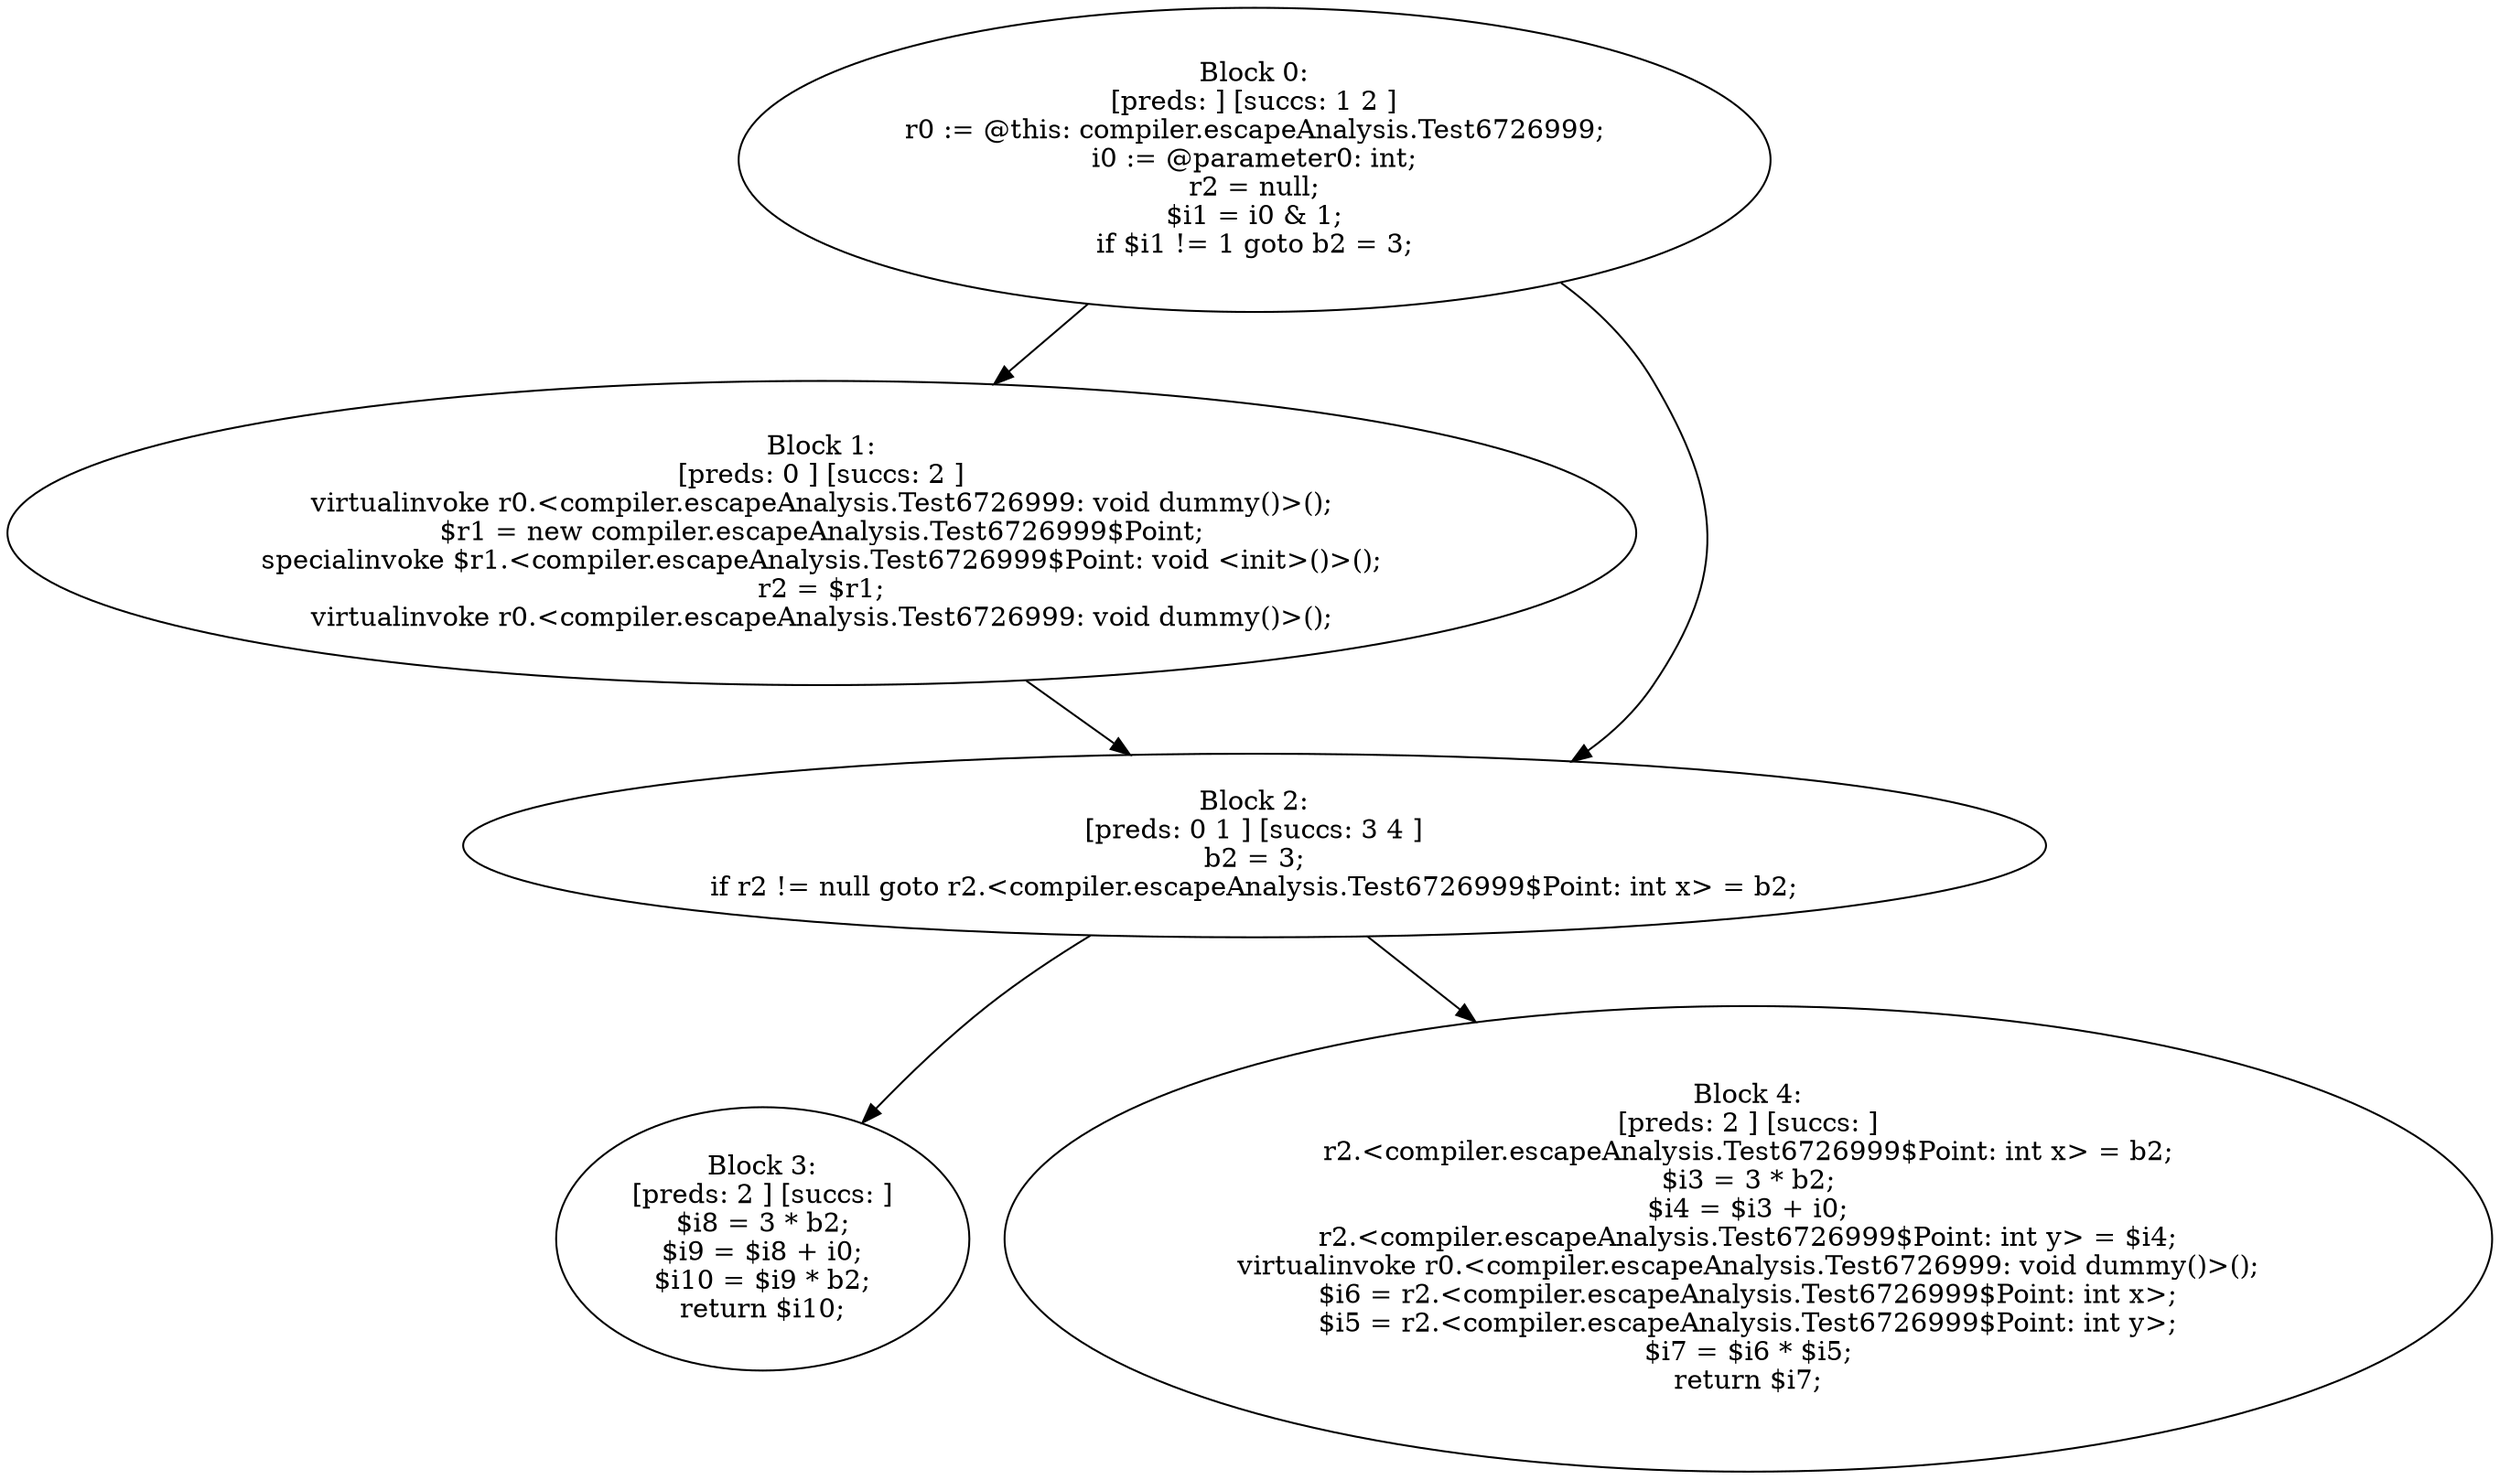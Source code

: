 digraph "unitGraph" {
    "Block 0:
[preds: ] [succs: 1 2 ]
r0 := @this: compiler.escapeAnalysis.Test6726999;
i0 := @parameter0: int;
r2 = null;
$i1 = i0 & 1;
if $i1 != 1 goto b2 = 3;
"
    "Block 1:
[preds: 0 ] [succs: 2 ]
virtualinvoke r0.<compiler.escapeAnalysis.Test6726999: void dummy()>();
$r1 = new compiler.escapeAnalysis.Test6726999$Point;
specialinvoke $r1.<compiler.escapeAnalysis.Test6726999$Point: void <init>()>();
r2 = $r1;
virtualinvoke r0.<compiler.escapeAnalysis.Test6726999: void dummy()>();
"
    "Block 2:
[preds: 0 1 ] [succs: 3 4 ]
b2 = 3;
if r2 != null goto r2.<compiler.escapeAnalysis.Test6726999$Point: int x> = b2;
"
    "Block 3:
[preds: 2 ] [succs: ]
$i8 = 3 * b2;
$i9 = $i8 + i0;
$i10 = $i9 * b2;
return $i10;
"
    "Block 4:
[preds: 2 ] [succs: ]
r2.<compiler.escapeAnalysis.Test6726999$Point: int x> = b2;
$i3 = 3 * b2;
$i4 = $i3 + i0;
r2.<compiler.escapeAnalysis.Test6726999$Point: int y> = $i4;
virtualinvoke r0.<compiler.escapeAnalysis.Test6726999: void dummy()>();
$i6 = r2.<compiler.escapeAnalysis.Test6726999$Point: int x>;
$i5 = r2.<compiler.escapeAnalysis.Test6726999$Point: int y>;
$i7 = $i6 * $i5;
return $i7;
"
    "Block 0:
[preds: ] [succs: 1 2 ]
r0 := @this: compiler.escapeAnalysis.Test6726999;
i0 := @parameter0: int;
r2 = null;
$i1 = i0 & 1;
if $i1 != 1 goto b2 = 3;
"->"Block 1:
[preds: 0 ] [succs: 2 ]
virtualinvoke r0.<compiler.escapeAnalysis.Test6726999: void dummy()>();
$r1 = new compiler.escapeAnalysis.Test6726999$Point;
specialinvoke $r1.<compiler.escapeAnalysis.Test6726999$Point: void <init>()>();
r2 = $r1;
virtualinvoke r0.<compiler.escapeAnalysis.Test6726999: void dummy()>();
";
    "Block 0:
[preds: ] [succs: 1 2 ]
r0 := @this: compiler.escapeAnalysis.Test6726999;
i0 := @parameter0: int;
r2 = null;
$i1 = i0 & 1;
if $i1 != 1 goto b2 = 3;
"->"Block 2:
[preds: 0 1 ] [succs: 3 4 ]
b2 = 3;
if r2 != null goto r2.<compiler.escapeAnalysis.Test6726999$Point: int x> = b2;
";
    "Block 1:
[preds: 0 ] [succs: 2 ]
virtualinvoke r0.<compiler.escapeAnalysis.Test6726999: void dummy()>();
$r1 = new compiler.escapeAnalysis.Test6726999$Point;
specialinvoke $r1.<compiler.escapeAnalysis.Test6726999$Point: void <init>()>();
r2 = $r1;
virtualinvoke r0.<compiler.escapeAnalysis.Test6726999: void dummy()>();
"->"Block 2:
[preds: 0 1 ] [succs: 3 4 ]
b2 = 3;
if r2 != null goto r2.<compiler.escapeAnalysis.Test6726999$Point: int x> = b2;
";
    "Block 2:
[preds: 0 1 ] [succs: 3 4 ]
b2 = 3;
if r2 != null goto r2.<compiler.escapeAnalysis.Test6726999$Point: int x> = b2;
"->"Block 3:
[preds: 2 ] [succs: ]
$i8 = 3 * b2;
$i9 = $i8 + i0;
$i10 = $i9 * b2;
return $i10;
";
    "Block 2:
[preds: 0 1 ] [succs: 3 4 ]
b2 = 3;
if r2 != null goto r2.<compiler.escapeAnalysis.Test6726999$Point: int x> = b2;
"->"Block 4:
[preds: 2 ] [succs: ]
r2.<compiler.escapeAnalysis.Test6726999$Point: int x> = b2;
$i3 = 3 * b2;
$i4 = $i3 + i0;
r2.<compiler.escapeAnalysis.Test6726999$Point: int y> = $i4;
virtualinvoke r0.<compiler.escapeAnalysis.Test6726999: void dummy()>();
$i6 = r2.<compiler.escapeAnalysis.Test6726999$Point: int x>;
$i5 = r2.<compiler.escapeAnalysis.Test6726999$Point: int y>;
$i7 = $i6 * $i5;
return $i7;
";
}
